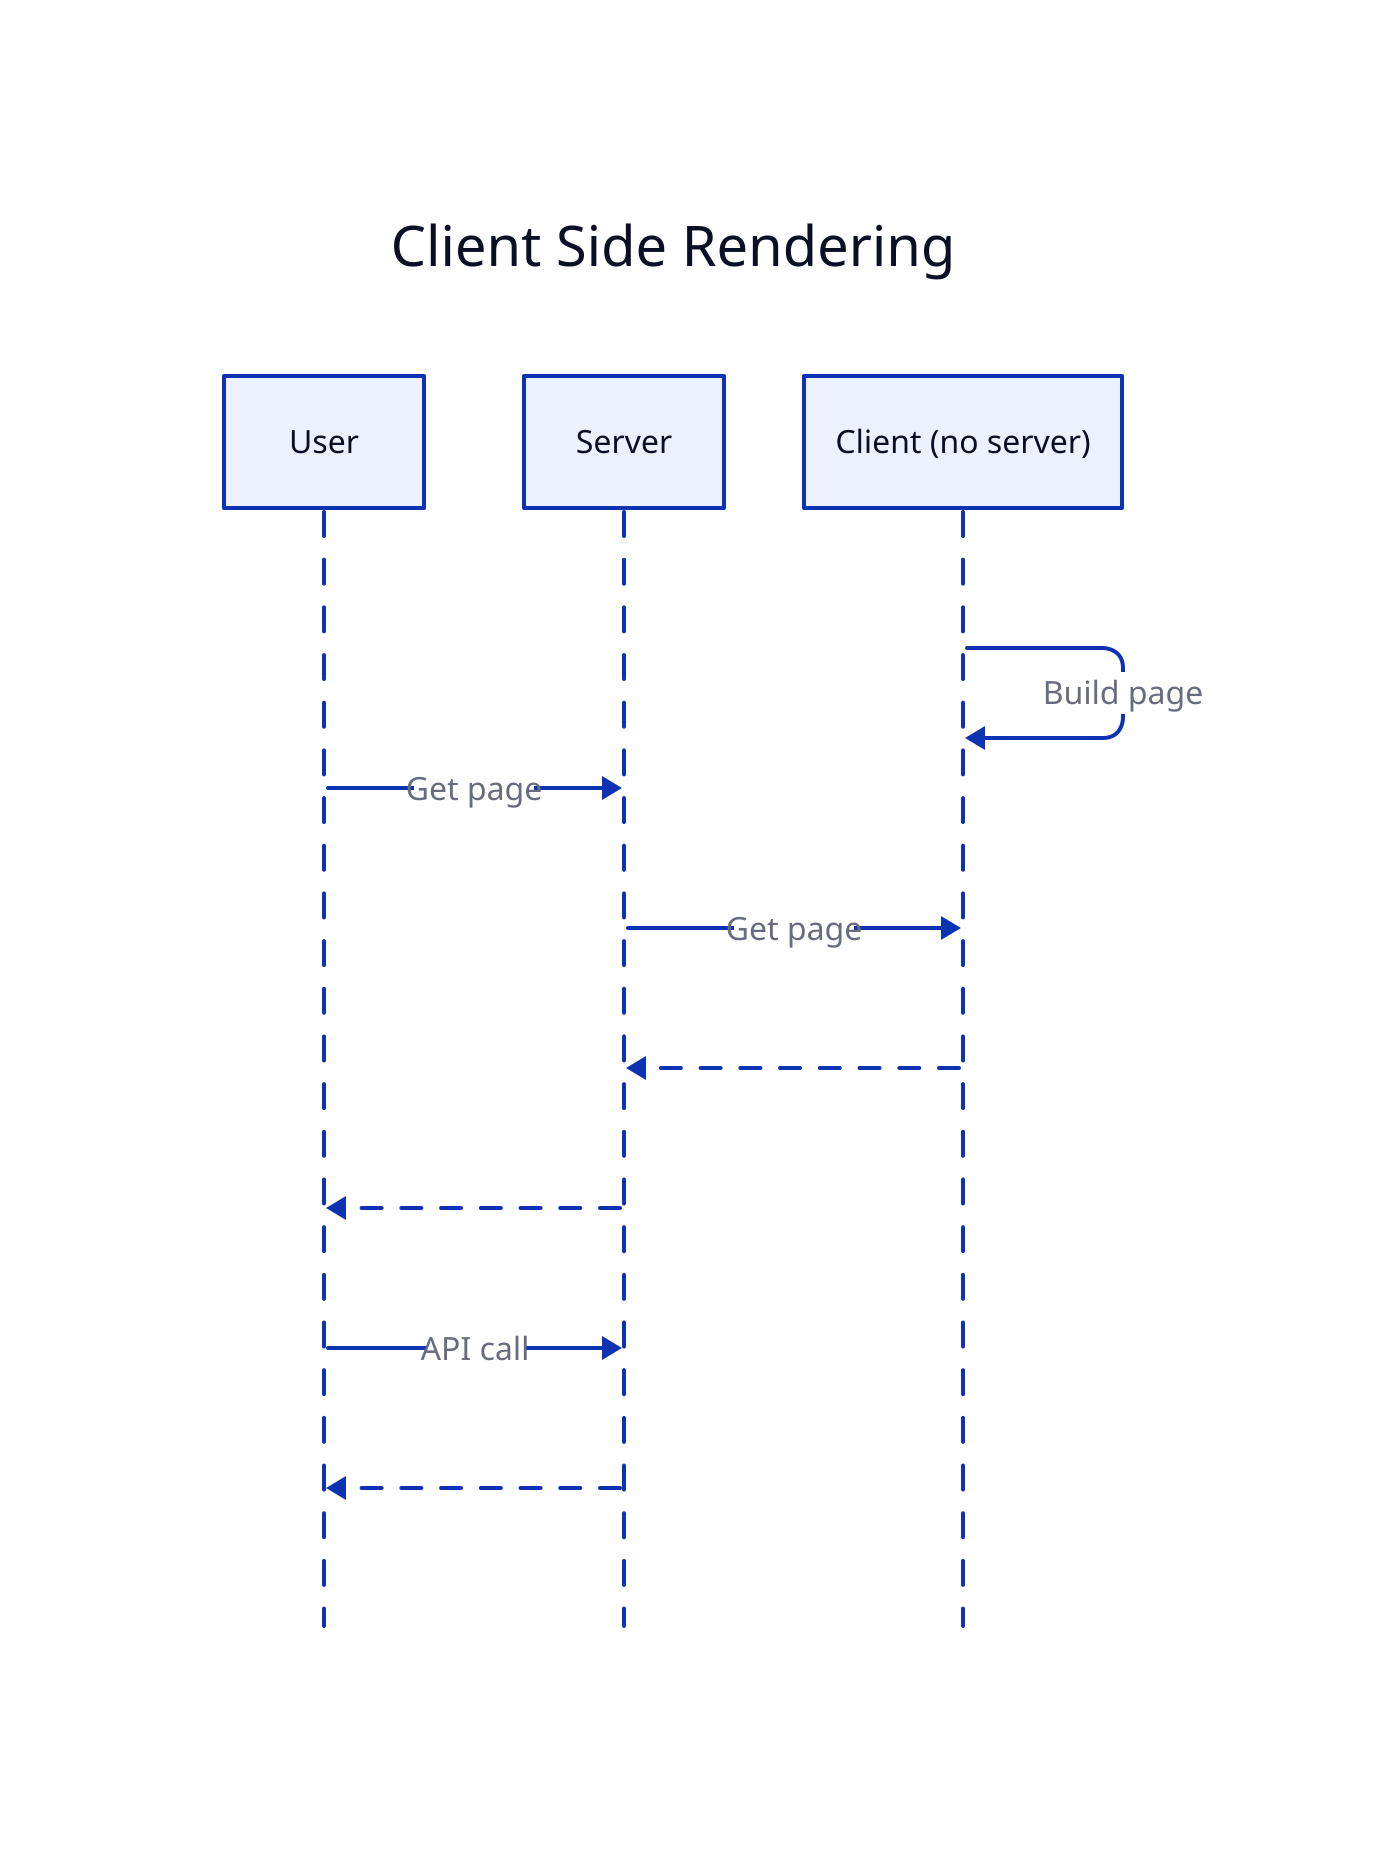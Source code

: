Client Side Rendering: {
  shape: sequence_diagram
  User
  Server
  Client: "Client (no server)"
  Client -> Client: Build page
  User -> Server -> Client: Get page
  Client -> Server -> User: {style.stroke-dash: 5}
  User -> Server: API call
  Server -> User: {style.stroke-dash: 5}
}
